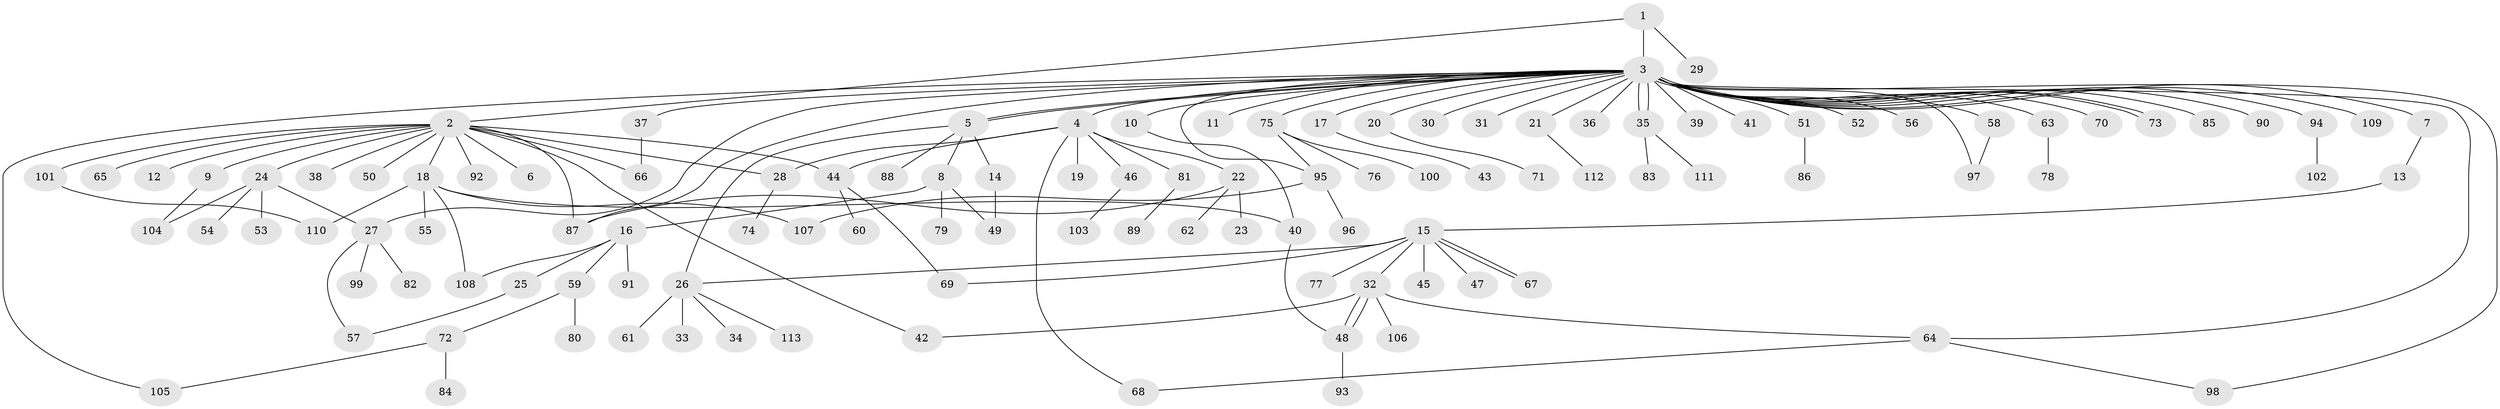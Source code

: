 // coarse degree distribution, {2: 0.17857142857142858, 18: 0.017857142857142856, 33: 0.017857142857142856, 7: 0.017857142857142856, 6: 0.017857142857142856, 1: 0.6071428571428571, 10: 0.017857142857142856, 3: 0.07142857142857142, 5: 0.03571428571428571, 4: 0.017857142857142856}
// Generated by graph-tools (version 1.1) at 2025/18/03/04/25 18:18:18]
// undirected, 113 vertices, 140 edges
graph export_dot {
graph [start="1"]
  node [color=gray90,style=filled];
  1;
  2;
  3;
  4;
  5;
  6;
  7;
  8;
  9;
  10;
  11;
  12;
  13;
  14;
  15;
  16;
  17;
  18;
  19;
  20;
  21;
  22;
  23;
  24;
  25;
  26;
  27;
  28;
  29;
  30;
  31;
  32;
  33;
  34;
  35;
  36;
  37;
  38;
  39;
  40;
  41;
  42;
  43;
  44;
  45;
  46;
  47;
  48;
  49;
  50;
  51;
  52;
  53;
  54;
  55;
  56;
  57;
  58;
  59;
  60;
  61;
  62;
  63;
  64;
  65;
  66;
  67;
  68;
  69;
  70;
  71;
  72;
  73;
  74;
  75;
  76;
  77;
  78;
  79;
  80;
  81;
  82;
  83;
  84;
  85;
  86;
  87;
  88;
  89;
  90;
  91;
  92;
  93;
  94;
  95;
  96;
  97;
  98;
  99;
  100;
  101;
  102;
  103;
  104;
  105;
  106;
  107;
  108;
  109;
  110;
  111;
  112;
  113;
  1 -- 2;
  1 -- 3;
  1 -- 29;
  2 -- 6;
  2 -- 9;
  2 -- 12;
  2 -- 18;
  2 -- 24;
  2 -- 28;
  2 -- 38;
  2 -- 42;
  2 -- 44;
  2 -- 50;
  2 -- 65;
  2 -- 66;
  2 -- 87;
  2 -- 92;
  2 -- 101;
  3 -- 4;
  3 -- 5;
  3 -- 5;
  3 -- 7;
  3 -- 10;
  3 -- 11;
  3 -- 17;
  3 -- 20;
  3 -- 21;
  3 -- 27;
  3 -- 30;
  3 -- 31;
  3 -- 35;
  3 -- 35;
  3 -- 36;
  3 -- 37;
  3 -- 39;
  3 -- 41;
  3 -- 51;
  3 -- 52;
  3 -- 56;
  3 -- 58;
  3 -- 63;
  3 -- 64;
  3 -- 70;
  3 -- 73;
  3 -- 73;
  3 -- 75;
  3 -- 85;
  3 -- 87;
  3 -- 90;
  3 -- 94;
  3 -- 95;
  3 -- 97;
  3 -- 98;
  3 -- 105;
  3 -- 109;
  4 -- 19;
  4 -- 22;
  4 -- 28;
  4 -- 44;
  4 -- 46;
  4 -- 68;
  4 -- 81;
  5 -- 8;
  5 -- 14;
  5 -- 26;
  5 -- 88;
  7 -- 13;
  8 -- 16;
  8 -- 49;
  8 -- 79;
  9 -- 104;
  10 -- 40;
  13 -- 15;
  14 -- 49;
  15 -- 26;
  15 -- 32;
  15 -- 45;
  15 -- 47;
  15 -- 67;
  15 -- 67;
  15 -- 69;
  15 -- 77;
  16 -- 25;
  16 -- 59;
  16 -- 91;
  16 -- 108;
  17 -- 43;
  18 -- 40;
  18 -- 55;
  18 -- 107;
  18 -- 108;
  18 -- 110;
  20 -- 71;
  21 -- 112;
  22 -- 23;
  22 -- 62;
  22 -- 87;
  24 -- 27;
  24 -- 53;
  24 -- 54;
  24 -- 104;
  25 -- 57;
  26 -- 33;
  26 -- 34;
  26 -- 61;
  26 -- 113;
  27 -- 57;
  27 -- 82;
  27 -- 99;
  28 -- 74;
  32 -- 42;
  32 -- 48;
  32 -- 48;
  32 -- 64;
  32 -- 106;
  35 -- 83;
  35 -- 111;
  37 -- 66;
  40 -- 48;
  44 -- 60;
  44 -- 69;
  46 -- 103;
  48 -- 93;
  51 -- 86;
  58 -- 97;
  59 -- 72;
  59 -- 80;
  63 -- 78;
  64 -- 68;
  64 -- 98;
  72 -- 84;
  72 -- 105;
  75 -- 76;
  75 -- 95;
  75 -- 100;
  81 -- 89;
  94 -- 102;
  95 -- 96;
  95 -- 107;
  101 -- 110;
}
